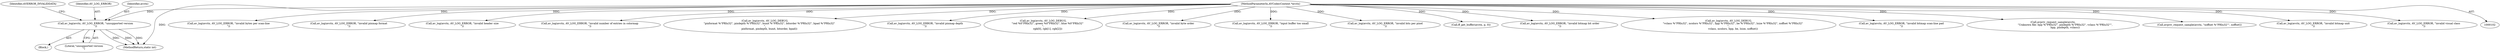 digraph "0_FFmpeg_441026fcb13ac23aa10edc312bdacb6445a0ad06@pointer" {
"1000169" [label="(Call,av_log(avctx, AV_LOG_ERROR, \"unsupported version\n\"))"];
"1000103" [label="(MethodParameterIn,AVCodecContext *avctx)"];
"1000477" [label="(Call,av_log(avctx, AV_LOG_ERROR, \"invalid bytes per scan-line\n\"))"];
"1000329" [label="(Call,av_log(avctx, AV_LOG_ERROR, \"invalid pixmap format\n\"))"];
"1000168" [label="(Block,)"];
"1000184" [label="(Call,av_log(avctx, AV_LOG_ERROR, \"invalid header size\n\"))"];
"1000174" [label="(Identifier,AVERROR_INVALIDDATA)"];
"1000439" [label="(Call,av_log(avctx, AV_LOG_ERROR, \"invalid number of entries in colormap\n\"))"];
"1000292" [label="(Call,av_log(avctx, AV_LOG_DEBUG,\n           \"pixformat %\"PRIu32\", pixdepth %\"PRIu32\", bunit %\"PRIu32\", bitorder %\"PRIu32\", bpad %\"PRIu32\"\n\",\n           pixformat, pixdepth, bunit, bitorder, bpad))"];
"1000344" [label="(Call,av_log(avctx, AV_LOG_ERROR, \"invalid pixmap depth\n\"))"];
"1000171" [label="(Identifier,AV_LOG_ERROR)"];
"1000311" [label="(Call,av_log(avctx, AV_LOG_DEBUG,\n           \"red %0\"PRIx32\", green %0\"PRIx32\", blue %0\"PRIx32\"\n\",\n           rgb[0], rgb[1], rgb[2]))"];
"1000364" [label="(Call,av_log(avctx, AV_LOG_ERROR, \"invalid byte order\n\"))"];
"1000500" [label="(Call,av_log(avctx, AV_LOG_ERROR, \"input buffer too small\n\"))"];
"1000428" [label="(Call,av_log(avctx, AV_LOG_ERROR, \"invalid bits per pixel\n\"))"];
"1000867" [label="(Call,ff_get_buffer(avctx, p, 0))"];
"1000375" [label="(Call,av_log(avctx, AV_LOG_ERROR, \"invalid bitmap bit order\n\"))"];
"1000301" [label="(Call,av_log(avctx, AV_LOG_DEBUG,\n           \"vclass %\"PRIu32\", ncolors %\"PRIu32\", bpp %\"PRIu32\", be %\"PRIu32\", lsize %\"PRIu32\", xoffset %\"PRIu32\"\n\",\n           vclass, ncolors, bpp, be, lsize, xoffset))"];
"1000413" [label="(Call,av_log(avctx, AV_LOG_ERROR, \"invalid bitmap scan-line pad\n\"))"];
"1000170" [label="(Identifier,avctx)"];
"1000103" [label="(MethodParameterIn,AVCodecContext *avctx)"];
"1000855" [label="(Call,avpriv_request_sample(avctx,\n                              \"Unknown file: bpp %\"PRIu32\", pixdepth %\"PRIu32\", vclass %\"PRIu32\"\",\n                              bpp, pixdepth, vclass))"];
"1000172" [label="(Literal,\"unsupported version\n\")"];
"1000353" [label="(Call,avpriv_request_sample(avctx, \"xoffset %\"PRIu32\"\", xoffset))"];
"1000394" [label="(Call,av_log(avctx, AV_LOG_ERROR, \"invalid bitmap unit\n\"))"];
"1001001" [label="(MethodReturn,static int)"];
"1000842" [label="(Call,av_log(avctx, AV_LOG_ERROR, \"invalid visual class\n\"))"];
"1000169" [label="(Call,av_log(avctx, AV_LOG_ERROR, \"unsupported version\n\"))"];
"1000169" -> "1000168"  [label="AST: "];
"1000169" -> "1000172"  [label="CFG: "];
"1000170" -> "1000169"  [label="AST: "];
"1000171" -> "1000169"  [label="AST: "];
"1000172" -> "1000169"  [label="AST: "];
"1000174" -> "1000169"  [label="CFG: "];
"1000169" -> "1001001"  [label="DDG: "];
"1000169" -> "1001001"  [label="DDG: "];
"1000169" -> "1001001"  [label="DDG: "];
"1000103" -> "1000169"  [label="DDG: "];
"1000103" -> "1000102"  [label="AST: "];
"1000103" -> "1001001"  [label="DDG: "];
"1000103" -> "1000184"  [label="DDG: "];
"1000103" -> "1000292"  [label="DDG: "];
"1000103" -> "1000301"  [label="DDG: "];
"1000103" -> "1000311"  [label="DDG: "];
"1000103" -> "1000329"  [label="DDG: "];
"1000103" -> "1000344"  [label="DDG: "];
"1000103" -> "1000353"  [label="DDG: "];
"1000103" -> "1000364"  [label="DDG: "];
"1000103" -> "1000375"  [label="DDG: "];
"1000103" -> "1000394"  [label="DDG: "];
"1000103" -> "1000413"  [label="DDG: "];
"1000103" -> "1000428"  [label="DDG: "];
"1000103" -> "1000439"  [label="DDG: "];
"1000103" -> "1000477"  [label="DDG: "];
"1000103" -> "1000500"  [label="DDG: "];
"1000103" -> "1000842"  [label="DDG: "];
"1000103" -> "1000855"  [label="DDG: "];
"1000103" -> "1000867"  [label="DDG: "];
}
